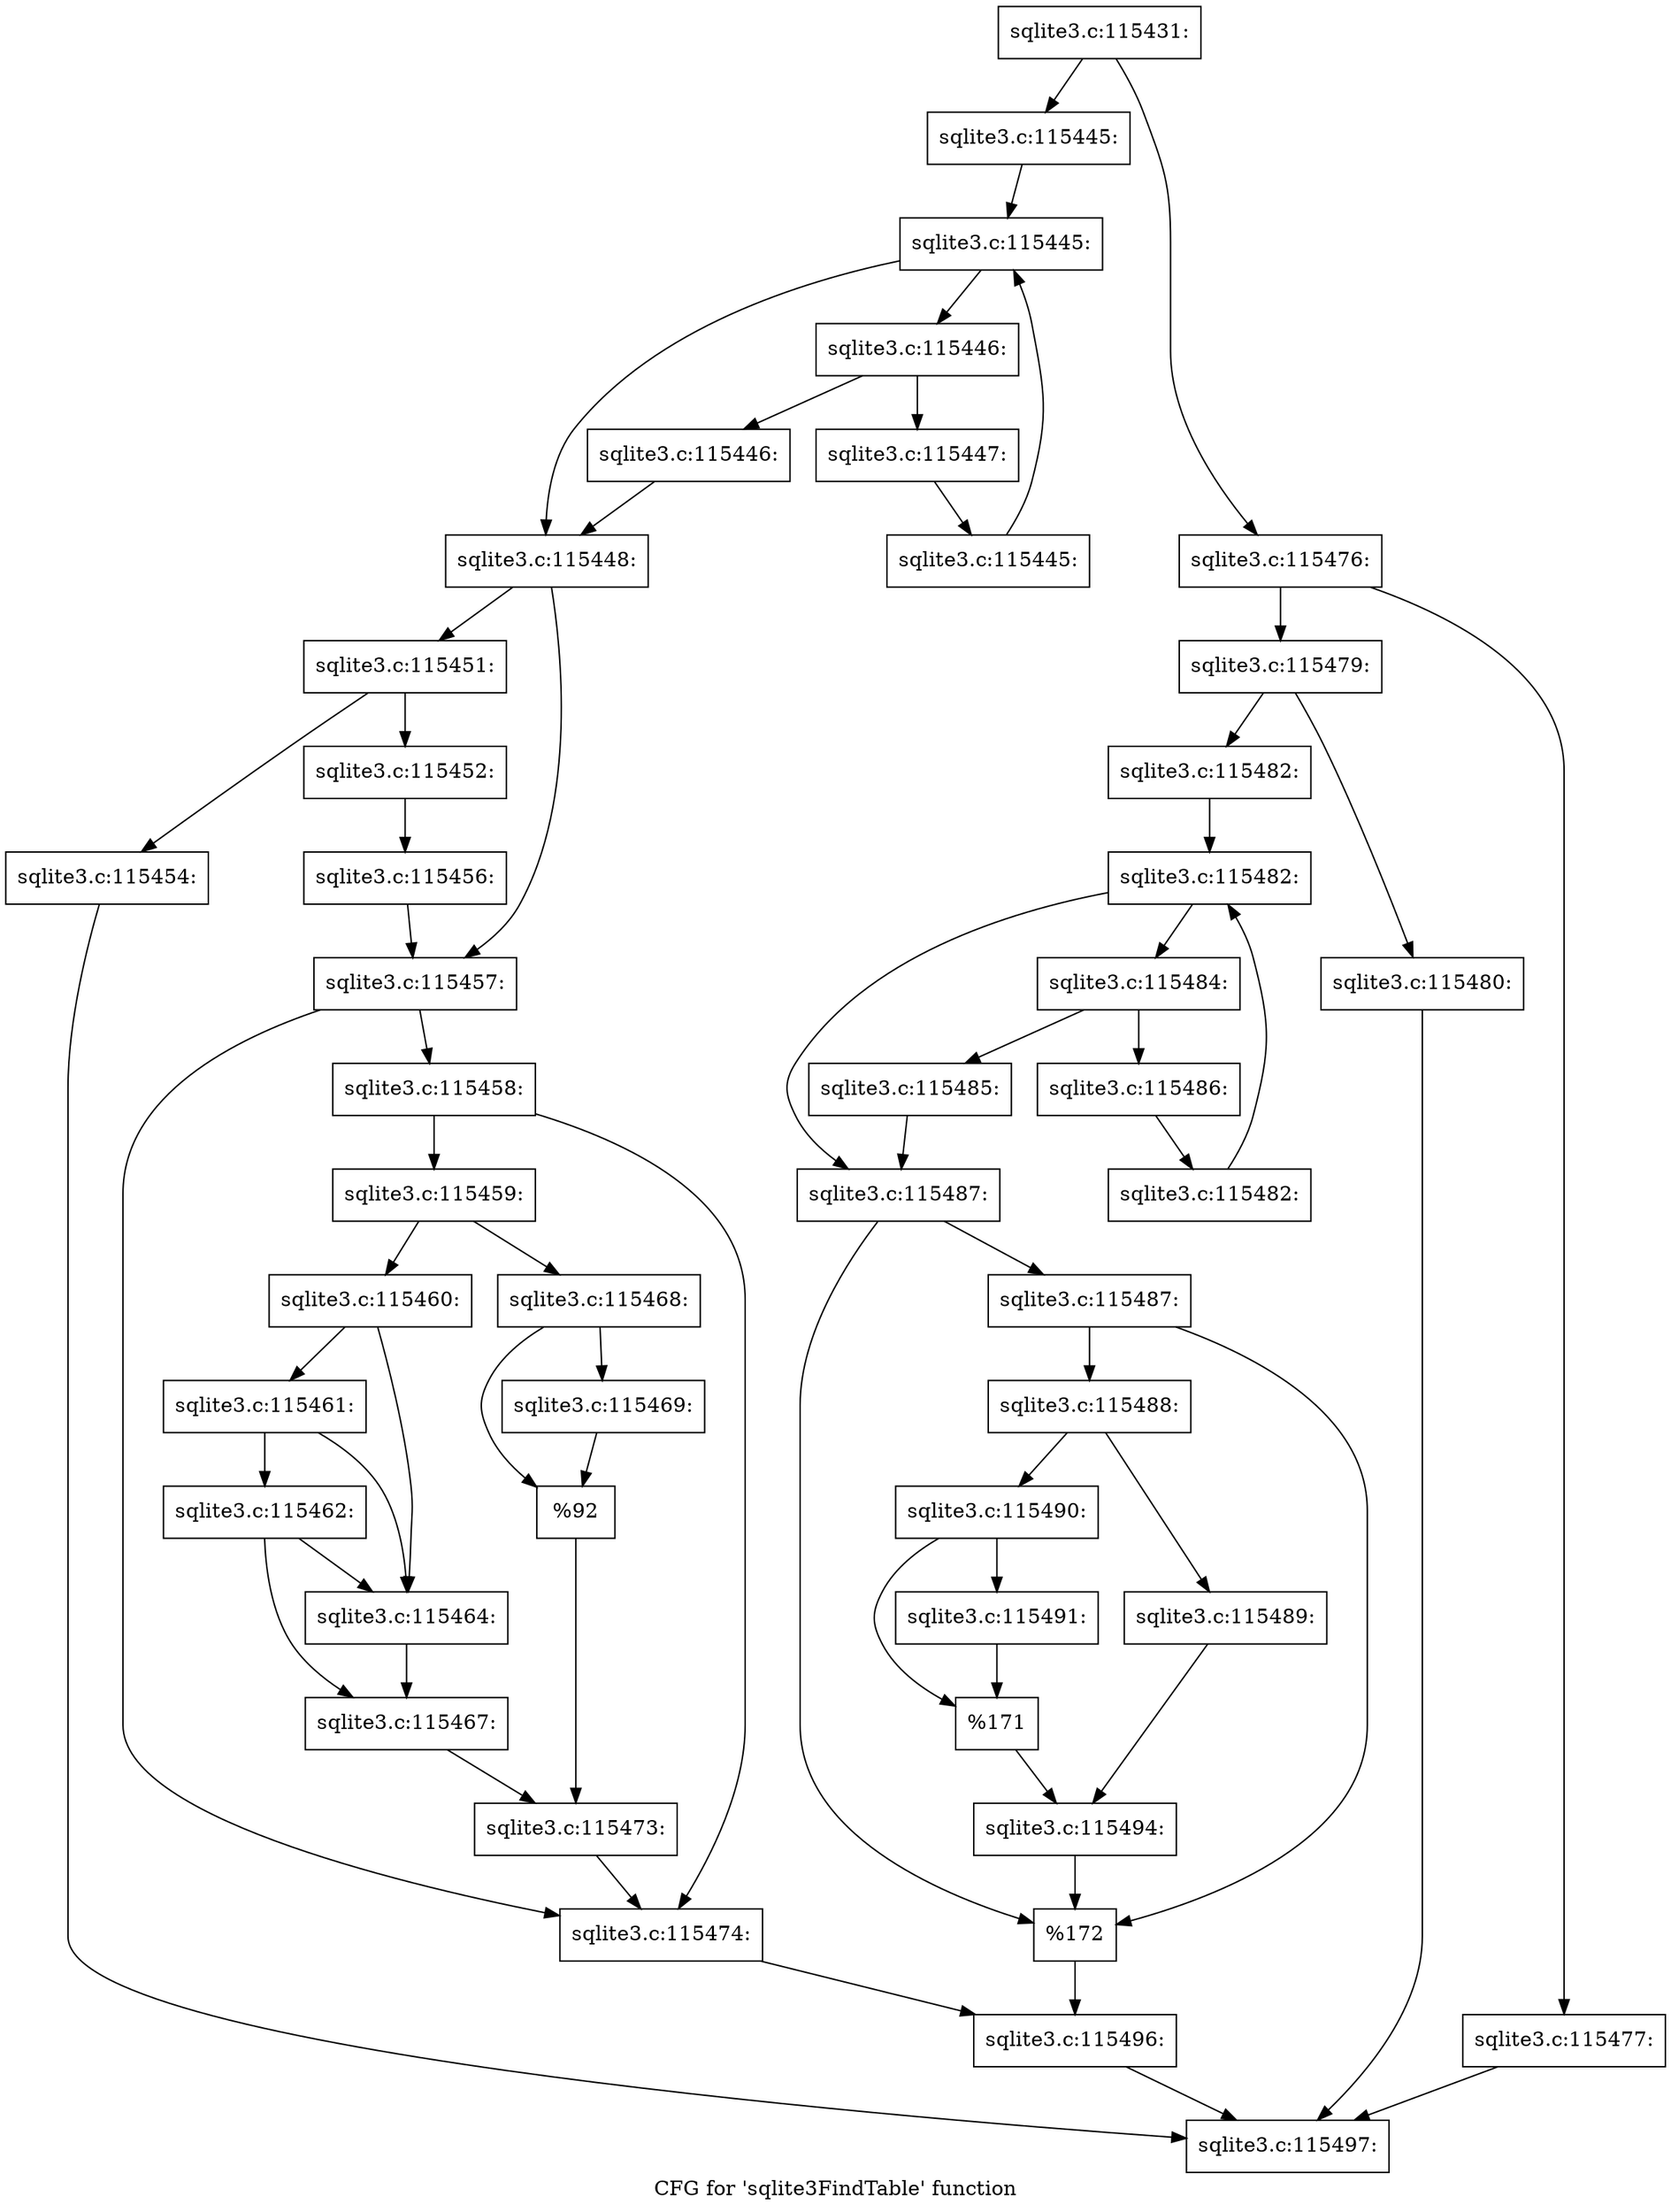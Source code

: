 digraph "CFG for 'sqlite3FindTable' function" {
	label="CFG for 'sqlite3FindTable' function";

	Node0x55c0fb850ad0 [shape=record,label="{sqlite3.c:115431:}"];
	Node0x55c0fb850ad0 -> Node0x55c0fb857370;
	Node0x55c0fb850ad0 -> Node0x55c0fb857410;
	Node0x55c0fb857370 [shape=record,label="{sqlite3.c:115445:}"];
	Node0x55c0fb857370 -> Node0x55c0fb857890;
	Node0x55c0fb857890 [shape=record,label="{sqlite3.c:115445:}"];
	Node0x55c0fb857890 -> Node0x55c0fb857ab0;
	Node0x55c0fb857890 -> Node0x55c0fb8576e0;
	Node0x55c0fb857ab0 [shape=record,label="{sqlite3.c:115446:}"];
	Node0x55c0fb857ab0 -> Node0x55c0fb858090;
	Node0x55c0fb857ab0 -> Node0x55c0fb8580e0;
	Node0x55c0fb858090 [shape=record,label="{sqlite3.c:115446:}"];
	Node0x55c0fb858090 -> Node0x55c0fb8576e0;
	Node0x55c0fb8580e0 [shape=record,label="{sqlite3.c:115447:}"];
	Node0x55c0fb8580e0 -> Node0x55c0fb857a20;
	Node0x55c0fb857a20 [shape=record,label="{sqlite3.c:115445:}"];
	Node0x55c0fb857a20 -> Node0x55c0fb857890;
	Node0x55c0fb8576e0 [shape=record,label="{sqlite3.c:115448:}"];
	Node0x55c0fb8576e0 -> Node0x55c0fb858f10;
	Node0x55c0fb8576e0 -> Node0x55c0fb858f60;
	Node0x55c0fb858f10 [shape=record,label="{sqlite3.c:115451:}"];
	Node0x55c0fb858f10 -> Node0x55c0fb8594d0;
	Node0x55c0fb858f10 -> Node0x55c0fb859570;
	Node0x55c0fb8594d0 [shape=record,label="{sqlite3.c:115452:}"];
	Node0x55c0fb8594d0 -> Node0x55c0fb859520;
	Node0x55c0fb859570 [shape=record,label="{sqlite3.c:115454:}"];
	Node0x55c0fb859570 -> Node0x55c0fb850c50;
	Node0x55c0fb859520 [shape=record,label="{sqlite3.c:115456:}"];
	Node0x55c0fb859520 -> Node0x55c0fb858f60;
	Node0x55c0fb858f60 [shape=record,label="{sqlite3.c:115457:}"];
	Node0x55c0fb858f60 -> Node0x55c0fb85a8d0;
	Node0x55c0fb858f60 -> Node0x55c0fb85a880;
	Node0x55c0fb85a8d0 [shape=record,label="{sqlite3.c:115458:}"];
	Node0x55c0fb85a8d0 -> Node0x55c0fb85a830;
	Node0x55c0fb85a8d0 -> Node0x55c0fb85a880;
	Node0x55c0fb85a830 [shape=record,label="{sqlite3.c:115459:}"];
	Node0x55c0fb85a830 -> Node0x55c0fb85b0c0;
	Node0x55c0fb85a830 -> Node0x55c0fb85b160;
	Node0x55c0fb85b0c0 [shape=record,label="{sqlite3.c:115460:}"];
	Node0x55c0fb85b0c0 -> Node0x55c0fb85b500;
	Node0x55c0fb85b0c0 -> Node0x55c0fb85b620;
	Node0x55c0fb85b620 [shape=record,label="{sqlite3.c:115461:}"];
	Node0x55c0fb85b620 -> Node0x55c0fb85b500;
	Node0x55c0fb85b620 -> Node0x55c0fb85b5a0;
	Node0x55c0fb85b5a0 [shape=record,label="{sqlite3.c:115462:}"];
	Node0x55c0fb85b5a0 -> Node0x55c0fb85b500;
	Node0x55c0fb85b5a0 -> Node0x55c0fb85b550;
	Node0x55c0fb85b500 [shape=record,label="{sqlite3.c:115464:}"];
	Node0x55c0fb85b500 -> Node0x55c0fb85b550;
	Node0x55c0fb85b550 [shape=record,label="{sqlite3.c:115467:}"];
	Node0x55c0fb85b550 -> Node0x55c0fb85b110;
	Node0x55c0fb85b160 [shape=record,label="{sqlite3.c:115468:}"];
	Node0x55c0fb85b160 -> Node0x55c0fb85d0b0;
	Node0x55c0fb85b160 -> Node0x55c0fb85d100;
	Node0x55c0fb85d0b0 [shape=record,label="{sqlite3.c:115469:}"];
	Node0x55c0fb85d0b0 -> Node0x55c0fb85d100;
	Node0x55c0fb85d100 [shape=record,label="{%92}"];
	Node0x55c0fb85d100 -> Node0x55c0fb85b110;
	Node0x55c0fb85b110 [shape=record,label="{sqlite3.c:115473:}"];
	Node0x55c0fb85b110 -> Node0x55c0fb85a880;
	Node0x55c0fb85a880 [shape=record,label="{sqlite3.c:115474:}"];
	Node0x55c0fb85a880 -> Node0x55c0fb8573c0;
	Node0x55c0fb857410 [shape=record,label="{sqlite3.c:115476:}"];
	Node0x55c0fb857410 -> Node0x55c0fb85ec50;
	Node0x55c0fb857410 -> Node0x55c0fb85eca0;
	Node0x55c0fb85ec50 [shape=record,label="{sqlite3.c:115477:}"];
	Node0x55c0fb85ec50 -> Node0x55c0fb850c50;
	Node0x55c0fb85eca0 [shape=record,label="{sqlite3.c:115479:}"];
	Node0x55c0fb85eca0 -> Node0x55c0fb85f980;
	Node0x55c0fb85eca0 -> Node0x55c0fb85f9d0;
	Node0x55c0fb85f980 [shape=record,label="{sqlite3.c:115480:}"];
	Node0x55c0fb85f980 -> Node0x55c0fb850c50;
	Node0x55c0fb85f9d0 [shape=record,label="{sqlite3.c:115482:}"];
	Node0x55c0fb85f9d0 -> Node0x55c0fb85ffb0;
	Node0x55c0fb85ffb0 [shape=record,label="{sqlite3.c:115482:}"];
	Node0x55c0fb85ffb0 -> Node0x55c0fb8601d0;
	Node0x55c0fb85ffb0 -> Node0x55c0fb85fe00;
	Node0x55c0fb8601d0 [shape=record,label="{sqlite3.c:115484:}"];
	Node0x55c0fb8601d0 -> Node0x55c0fb861090;
	Node0x55c0fb8601d0 -> Node0x55c0fb8610e0;
	Node0x55c0fb861090 [shape=record,label="{sqlite3.c:115485:}"];
	Node0x55c0fb861090 -> Node0x55c0fb85fe00;
	Node0x55c0fb8610e0 [shape=record,label="{sqlite3.c:115486:}"];
	Node0x55c0fb8610e0 -> Node0x55c0fb860140;
	Node0x55c0fb860140 [shape=record,label="{sqlite3.c:115482:}"];
	Node0x55c0fb860140 -> Node0x55c0fb85ffb0;
	Node0x55c0fb85fe00 [shape=record,label="{sqlite3.c:115487:}"];
	Node0x55c0fb85fe00 -> Node0x55c0fb861890;
	Node0x55c0fb85fe00 -> Node0x55c0fb861840;
	Node0x55c0fb861890 [shape=record,label="{sqlite3.c:115487:}"];
	Node0x55c0fb861890 -> Node0x55c0fb8617f0;
	Node0x55c0fb861890 -> Node0x55c0fb861840;
	Node0x55c0fb8617f0 [shape=record,label="{sqlite3.c:115488:}"];
	Node0x55c0fb8617f0 -> Node0x55c0fb862010;
	Node0x55c0fb8617f0 -> Node0x55c0fb8620b0;
	Node0x55c0fb862010 [shape=record,label="{sqlite3.c:115489:}"];
	Node0x55c0fb862010 -> Node0x55c0fb862060;
	Node0x55c0fb8620b0 [shape=record,label="{sqlite3.c:115490:}"];
	Node0x55c0fb8620b0 -> Node0x55c0fb862f00;
	Node0x55c0fb8620b0 -> Node0x55c0fb862f50;
	Node0x55c0fb862f00 [shape=record,label="{sqlite3.c:115491:}"];
	Node0x55c0fb862f00 -> Node0x55c0fb862f50;
	Node0x55c0fb862f50 [shape=record,label="{%171}"];
	Node0x55c0fb862f50 -> Node0x55c0fb862060;
	Node0x55c0fb862060 [shape=record,label="{sqlite3.c:115494:}"];
	Node0x55c0fb862060 -> Node0x55c0fb861840;
	Node0x55c0fb861840 [shape=record,label="{%172}"];
	Node0x55c0fb861840 -> Node0x55c0fb8573c0;
	Node0x55c0fb8573c0 [shape=record,label="{sqlite3.c:115496:}"];
	Node0x55c0fb8573c0 -> Node0x55c0fb850c50;
	Node0x55c0fb850c50 [shape=record,label="{sqlite3.c:115497:}"];
}
